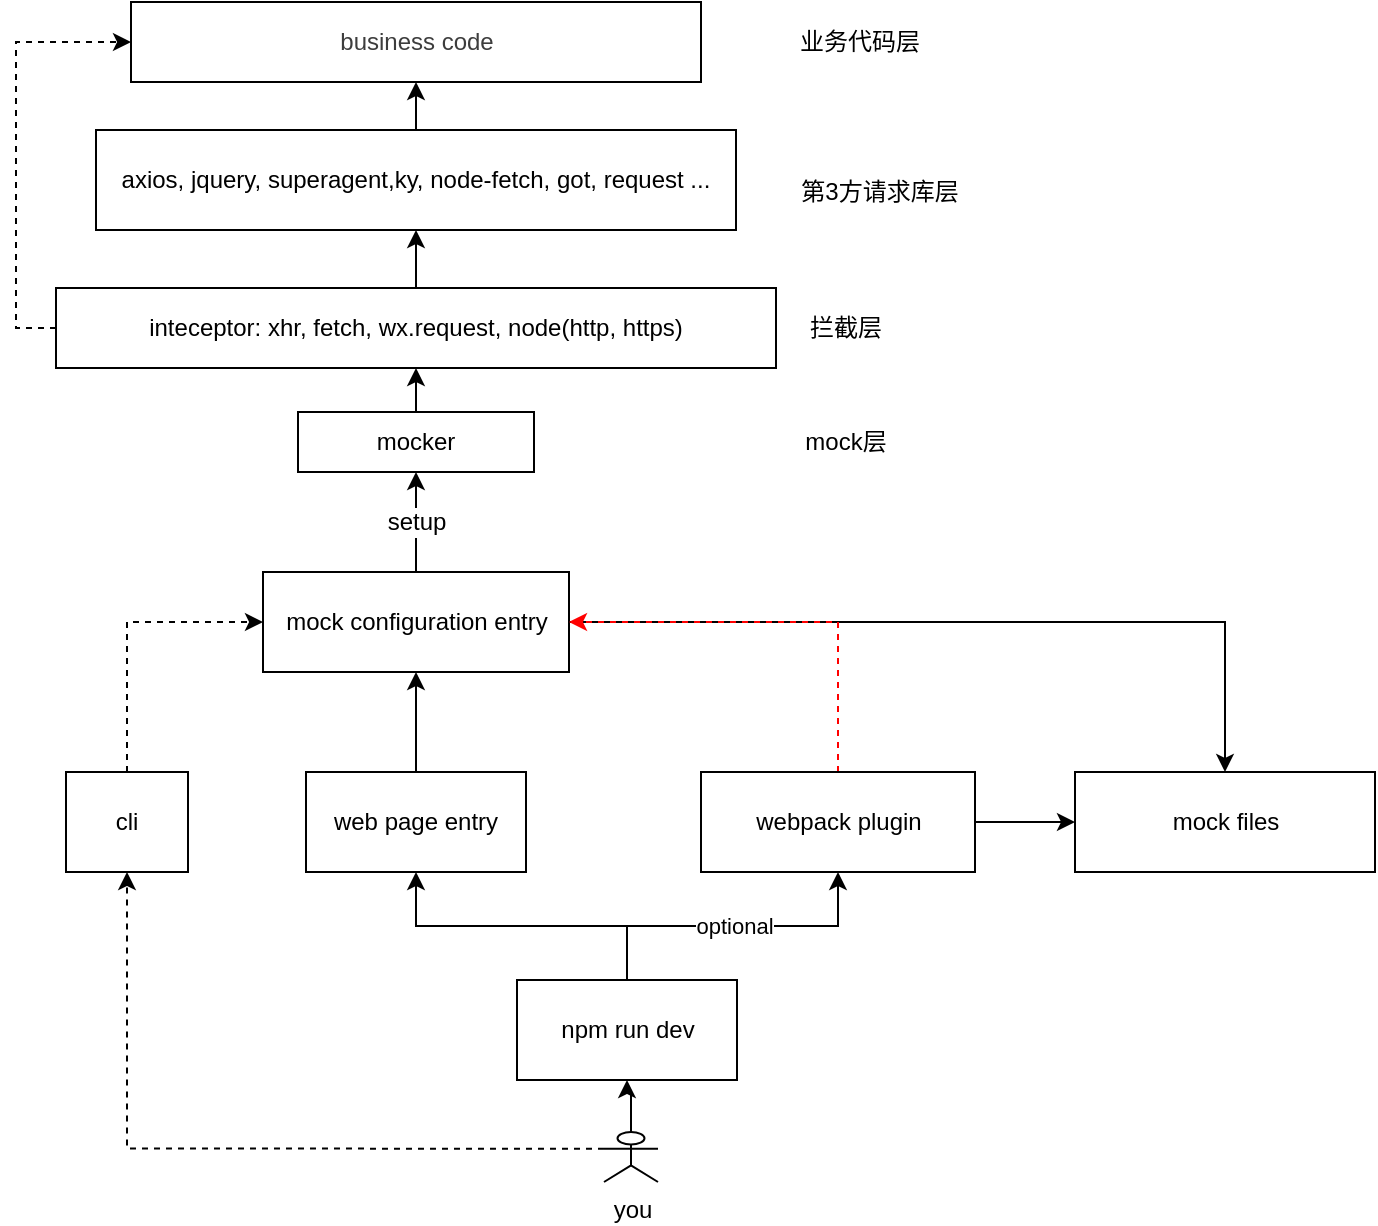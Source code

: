 <mxfile version="12.2.4" pages="1"><diagram id="Xxj0IdgIPlDF-NWV9JKc" name="Page-1"><mxGraphModel dx="965" dy="705" grid="1" gridSize="10" guides="1" tooltips="1" connect="1" arrows="1" fold="1" page="1" pageScale="1" pageWidth="827" pageHeight="1169" math="0" shadow="0"><root><mxCell id="0"/><mxCell id="1" parent="0"/><mxCell id="49" style="edgeStyle=orthogonalEdgeStyle;rounded=0;orthogonalLoop=1;jettySize=auto;html=1;entryX=0.5;entryY=1;entryDx=0;entryDy=0;" parent="1" source="46" target="47" edge="1"><mxGeometry relative="1" as="geometry"/></mxCell><mxCell id="46" value="inteceptor: xhr, fetch, wx.request, node(http, https)" style="rounded=0;whiteSpace=wrap;html=1;" parent="1" vertex="1"><mxGeometry x="50" y="273" width="360" height="40" as="geometry"/></mxCell><mxCell id="51" style="edgeStyle=orthogonalEdgeStyle;rounded=0;orthogonalLoop=1;jettySize=auto;html=1;entryX=0.5;entryY=1;entryDx=0;entryDy=0;" parent="1" source="47" target="50" edge="1"><mxGeometry relative="1" as="geometry"/></mxCell><mxCell id="47" value="axios, jquery, superagent,ky, node-fetch, got, request ..." style="rounded=0;whiteSpace=wrap;html=1;" parent="1" vertex="1"><mxGeometry x="70" y="194" width="320" height="50" as="geometry"/></mxCell><mxCell id="106" style="edgeStyle=orthogonalEdgeStyle;rounded=0;orthogonalLoop=1;jettySize=auto;html=1;strokeColor=#000000;dashed=1;entryX=0;entryY=0.5;entryDx=0;entryDy=0;exitX=0;exitY=0.5;exitDx=0;exitDy=0;" parent="1" source="46" target="50" edge="1"><mxGeometry relative="1" as="geometry"><mxPoint x="50" y="390" as="targetPoint"/><Array as="points"><mxPoint x="30" y="293"/><mxPoint x="30" y="150"/></Array><mxPoint x="40" y="360" as="sourcePoint"/></mxGeometry></mxCell><mxCell id="50" value="&lt;span style=&quot;color: rgb(61 , 61 , 61) ; font-family: &amp;#34;arial&amp;#34; , sans-serif&quot;&gt;business code&lt;/span&gt;" style="rounded=0;whiteSpace=wrap;html=1;" parent="1" vertex="1"><mxGeometry x="87.5" y="130" width="285" height="40" as="geometry"/></mxCell><mxCell id="59" style="edgeStyle=orthogonalEdgeStyle;rounded=0;orthogonalLoop=1;jettySize=auto;html=1;entryX=0.5;entryY=1;entryDx=0;entryDy=0;" parent="1" source="58" target="46" edge="1"><mxGeometry relative="1" as="geometry"/></mxCell><mxCell id="58" value="mocker" style="rounded=0;whiteSpace=wrap;html=1;" parent="1" vertex="1"><mxGeometry x="171" y="335" width="118" height="30" as="geometry"/></mxCell><mxCell id="61" style="edgeStyle=orthogonalEdgeStyle;rounded=0;orthogonalLoop=1;jettySize=auto;html=1;entryX=0.5;entryY=1;entryDx=0;entryDy=0;" parent="1" source="60" target="58" edge="1"><mxGeometry relative="1" as="geometry"/></mxCell><mxCell id="62" value="setup" style="text;html=1;resizable=0;points=[];align=center;verticalAlign=middle;labelBackgroundColor=#ffffff;" parent="61" vertex="1" connectable="0"><mxGeometry x="0.2" y="2" relative="1" as="geometry"><mxPoint x="1.5" y="5" as="offset"/></mxGeometry></mxCell><mxCell id="85" style="edgeStyle=orthogonalEdgeStyle;rounded=0;orthogonalLoop=1;jettySize=auto;html=1;entryX=0.5;entryY=0;entryDx=0;entryDy=0;" parent="1" source="60" target="65" edge="1"><mxGeometry relative="1" as="geometry"/></mxCell><mxCell id="60" value="mock configuration entry" style="rounded=0;whiteSpace=wrap;html=1;" parent="1" vertex="1"><mxGeometry x="153.5" y="415" width="153" height="50" as="geometry"/></mxCell><mxCell id="65" value="mock files" style="rounded=0;whiteSpace=wrap;html=1;" parent="1" vertex="1"><mxGeometry x="559.5" y="515" width="150" height="50" as="geometry"/></mxCell><mxCell id="76" style="edgeStyle=orthogonalEdgeStyle;rounded=0;orthogonalLoop=1;jettySize=auto;html=1;" parent="1" source="67" target="65" edge="1"><mxGeometry relative="1" as="geometry"/></mxCell><mxCell id="77" style="edgeStyle=orthogonalEdgeStyle;rounded=0;orthogonalLoop=1;jettySize=auto;html=1;entryX=1;entryY=0.5;entryDx=0;entryDy=0;exitX=0.5;exitY=0;exitDx=0;exitDy=0;dashed=1;strokeColor=#FF0000;" parent="1" source="67" target="60" edge="1"><mxGeometry relative="1" as="geometry"/></mxCell><mxCell id="67" value="webpack plugin" style="rounded=0;whiteSpace=wrap;html=1;" parent="1" vertex="1"><mxGeometry x="372.5" y="515" width="137" height="50" as="geometry"/></mxCell><mxCell id="74" style="edgeStyle=orthogonalEdgeStyle;rounded=0;orthogonalLoop=1;jettySize=auto;html=1;entryX=0.5;entryY=1;entryDx=0;entryDy=0;" parent="1" source="73" target="60" edge="1"><mxGeometry relative="1" as="geometry"/></mxCell><mxCell id="73" value="web page entry" style="rounded=0;whiteSpace=wrap;html=1;" parent="1" vertex="1"><mxGeometry x="175" y="515" width="110" height="50" as="geometry"/></mxCell><mxCell id="83" style="edgeStyle=orthogonalEdgeStyle;rounded=0;orthogonalLoop=1;jettySize=auto;html=1;entryX=0.5;entryY=1;entryDx=0;entryDy=0;" parent="1" source="78" target="73" edge="1"><mxGeometry relative="1" as="geometry"/></mxCell><mxCell id="84" value="optional" style="edgeStyle=orthogonalEdgeStyle;rounded=0;orthogonalLoop=1;jettySize=auto;html=1;entryX=0.5;entryY=1;entryDx=0;entryDy=0;" parent="1" source="78" target="67" edge="1"><mxGeometry relative="1" as="geometry"/></mxCell><mxCell id="78" value="npm run dev" style="rounded=0;whiteSpace=wrap;html=1;" parent="1" vertex="1"><mxGeometry x="280.5" y="619" width="110" height="50" as="geometry"/></mxCell><mxCell id="82" style="edgeStyle=orthogonalEdgeStyle;rounded=0;orthogonalLoop=1;jettySize=auto;html=1;entryX=0.5;entryY=1;entryDx=0;entryDy=0;" parent="1" source="79" target="78" edge="1"><mxGeometry relative="1" as="geometry"/></mxCell><mxCell id="79" value="you" style="shape=umlActor;verticalLabelPosition=bottom;labelBackgroundColor=#ffffff;verticalAlign=top;html=1;outlineConnect=0;" parent="1" vertex="1"><mxGeometry x="324" y="695" width="27" height="25" as="geometry"/></mxCell><mxCell id="87" value="业务代码层" style="text;html=1;strokeColor=none;fillColor=none;align=center;verticalAlign=middle;whiteSpace=wrap;rounded=0;" parent="1" vertex="1"><mxGeometry x="380" y="140" width="144" height="20" as="geometry"/></mxCell><mxCell id="88" value="第3方请求库层" style="text;html=1;strokeColor=none;fillColor=none;align=center;verticalAlign=middle;whiteSpace=wrap;rounded=0;" parent="1" vertex="1"><mxGeometry x="390" y="215" width="144" height="20" as="geometry"/></mxCell><mxCell id="89" value="拦截层" style="text;html=1;strokeColor=none;fillColor=none;align=center;verticalAlign=middle;whiteSpace=wrap;rounded=0;" parent="1" vertex="1"><mxGeometry x="372.5" y="283" width="144" height="20" as="geometry"/></mxCell><mxCell id="90" value="mock层" style="text;html=1;strokeColor=none;fillColor=none;align=center;verticalAlign=middle;whiteSpace=wrap;rounded=0;" parent="1" vertex="1"><mxGeometry x="372.5" y="340" width="144" height="20" as="geometry"/></mxCell><mxCell id="107" style="edgeStyle=orthogonalEdgeStyle;rounded=0;orthogonalLoop=1;jettySize=auto;html=1;entryX=0.5;entryY=1;entryDx=0;entryDy=0;strokeColor=#000000;dashed=1;exitX=0;exitY=0.333;exitDx=0;exitDy=0;exitPerimeter=0;" parent="1" source="79" target="108" edge="1"><mxGeometry relative="1" as="geometry"><mxPoint x="306.5" y="715" as="sourcePoint"/></mxGeometry></mxCell><mxCell id="108" value="cli" style="rounded=0;whiteSpace=wrap;html=1;" parent="1" vertex="1"><mxGeometry x="55" y="515" width="61" height="50" as="geometry"/></mxCell><mxCell id="109" style="edgeStyle=orthogonalEdgeStyle;rounded=0;orthogonalLoop=1;jettySize=auto;html=1;entryX=0;entryY=0.5;entryDx=0;entryDy=0;exitX=0.5;exitY=0;exitDx=0;exitDy=0;dashed=1;strokeColor=#000000;" parent="1" source="108" target="60" edge="1"><mxGeometry relative="1" as="geometry"><mxPoint x="434" y="525" as="sourcePoint"/><mxPoint x="137" y="440" as="targetPoint"/></mxGeometry></mxCell></root></mxGraphModel></diagram></mxfile>
